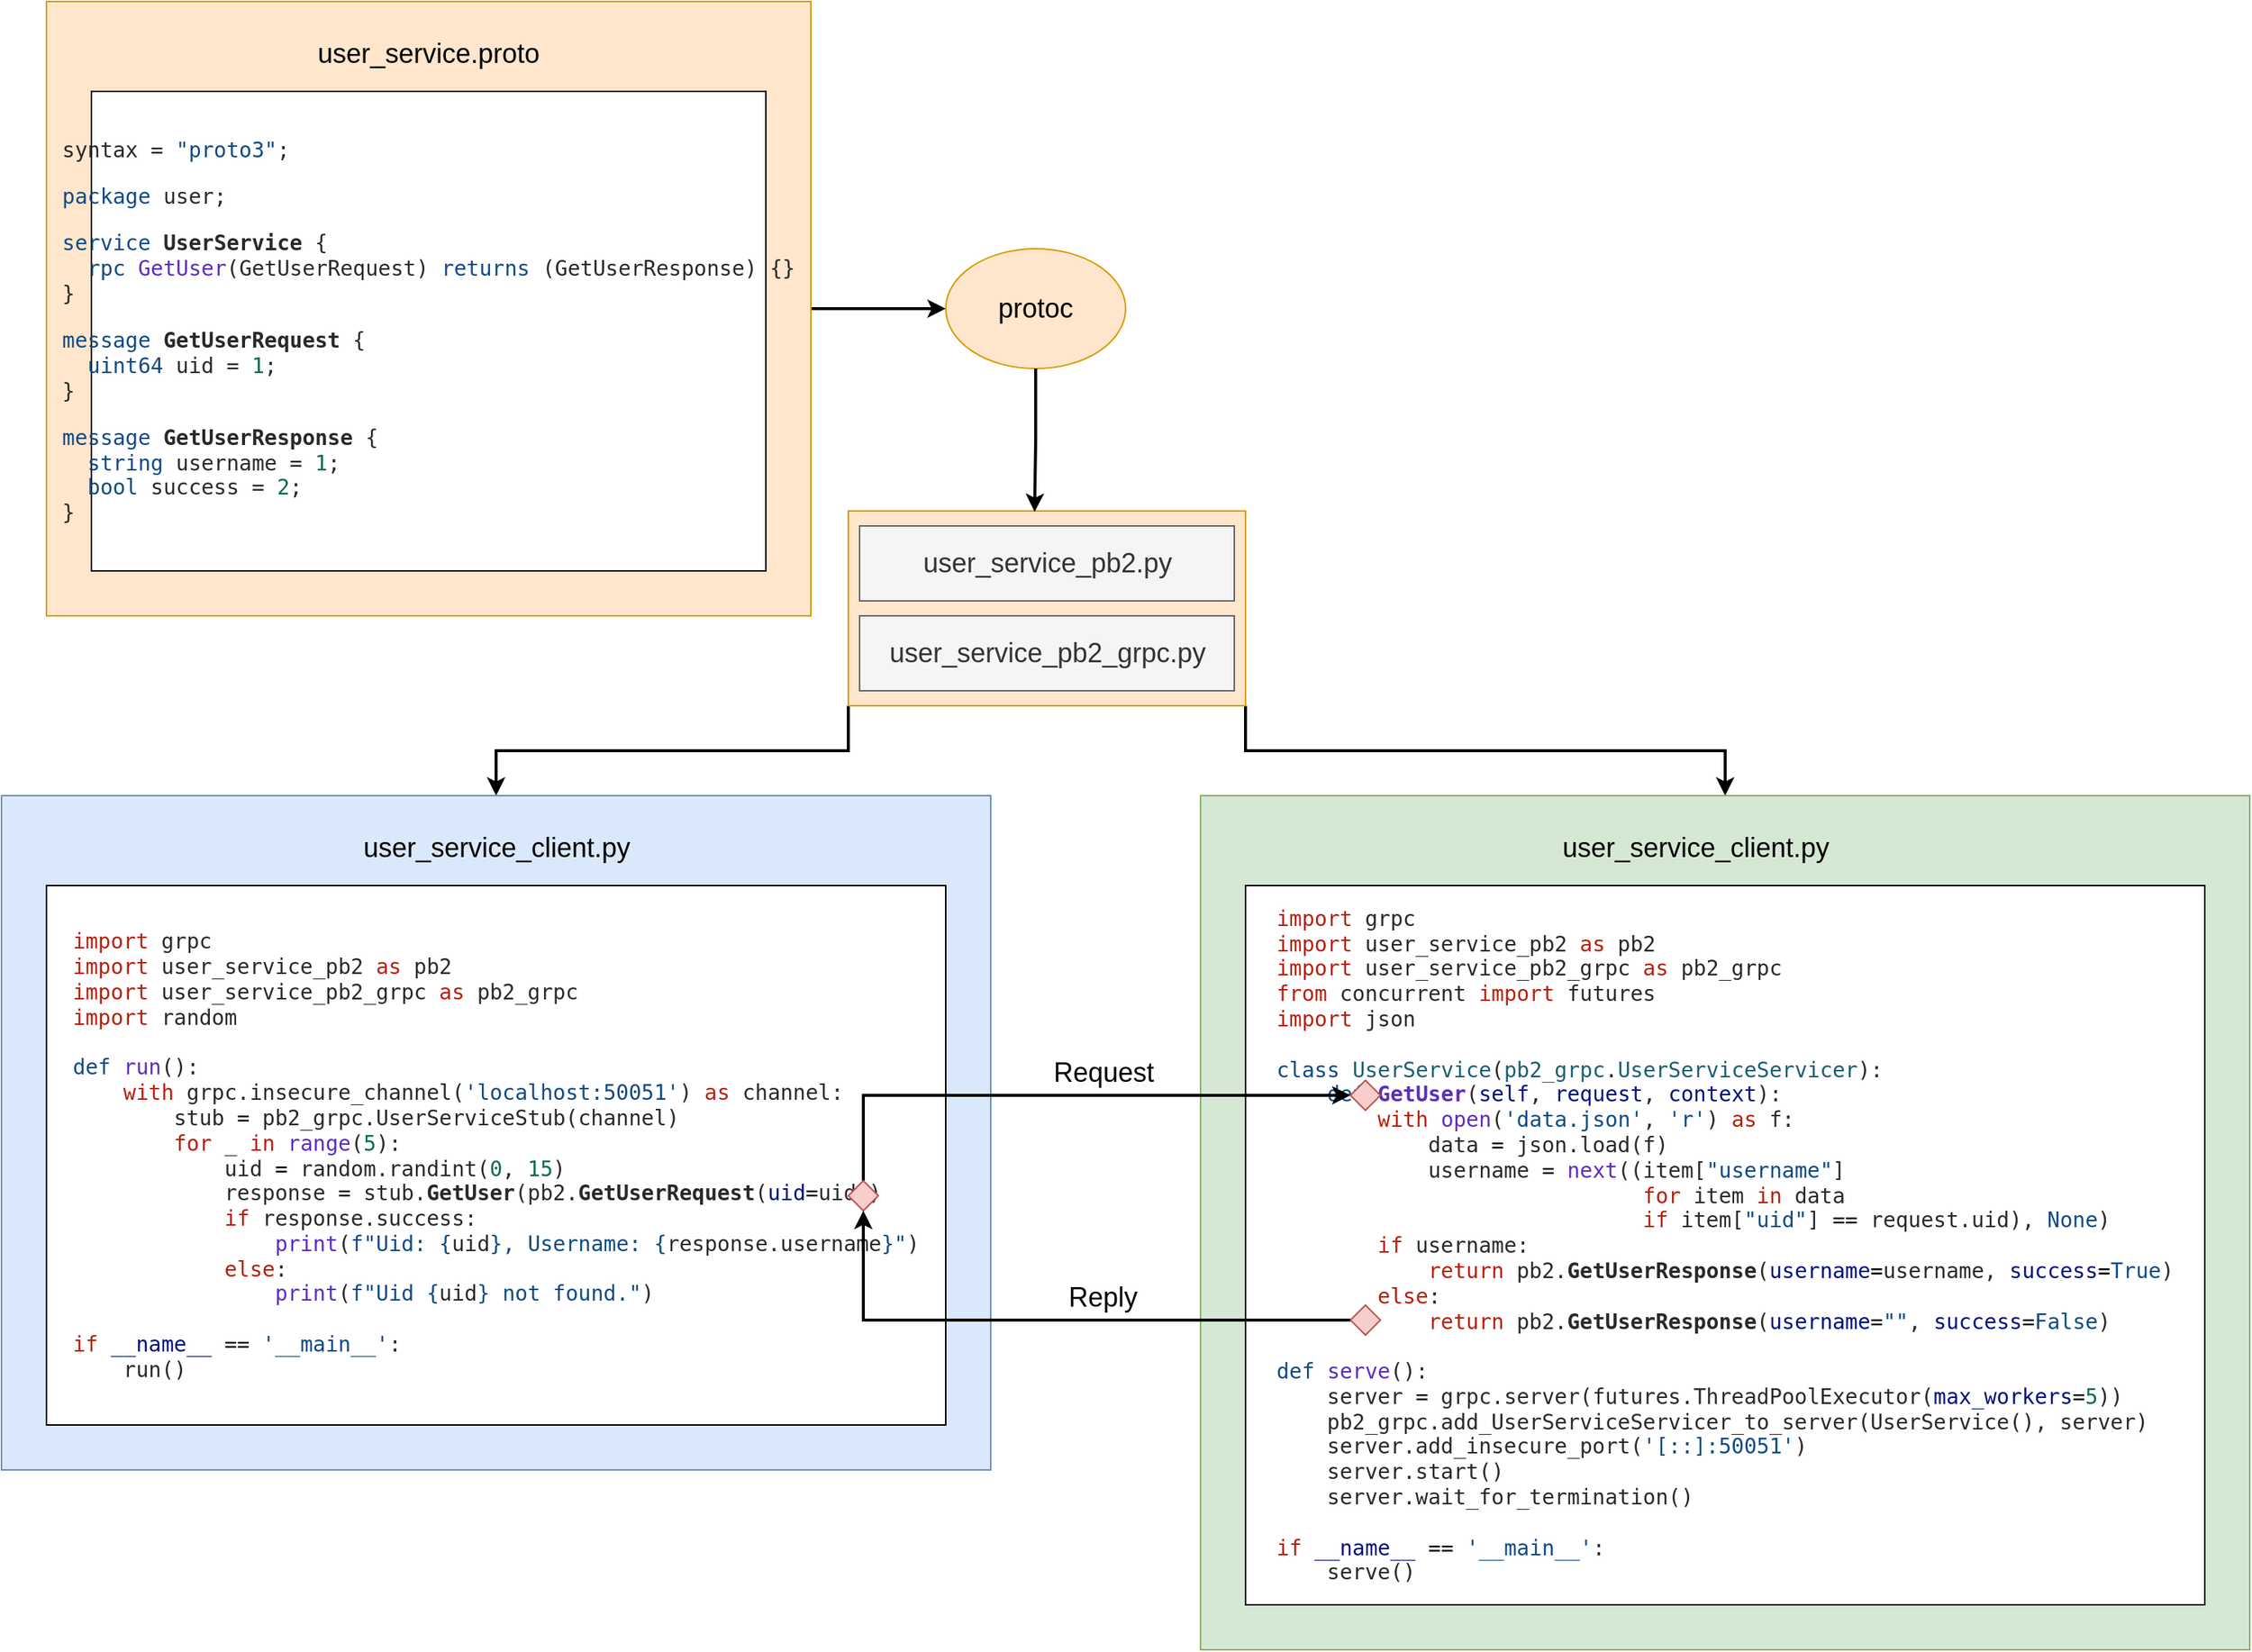 <mxfile version="24.3.1" type="github">
  <diagram name="第 1 页" id="ZEIDEolRL19Zt1gOB2dR">
    <mxGraphModel dx="1046" dy="1424" grid="1" gridSize="10" guides="1" tooltips="1" connect="1" arrows="1" fold="1" page="1" pageScale="1" pageWidth="1169" pageHeight="827" math="0" shadow="0">
      <root>
        <mxCell id="0" />
        <mxCell id="1" parent="0" />
        <mxCell id="BdUfi7eKG1MjY9KZa8o_-27" style="edgeStyle=orthogonalEdgeStyle;rounded=0;orthogonalLoop=1;jettySize=auto;html=1;exitX=0;exitY=1;exitDx=0;exitDy=0;entryX=0.5;entryY=0;entryDx=0;entryDy=0;strokeWidth=2;" edge="1" parent="1" source="BdUfi7eKG1MjY9KZa8o_-25" target="BdUfi7eKG1MjY9KZa8o_-9">
          <mxGeometry relative="1" as="geometry" />
        </mxCell>
        <mxCell id="BdUfi7eKG1MjY9KZa8o_-28" style="edgeStyle=orthogonalEdgeStyle;rounded=0;orthogonalLoop=1;jettySize=auto;html=1;exitX=1;exitY=1;exitDx=0;exitDy=0;entryX=0.5;entryY=0;entryDx=0;entryDy=0;strokeWidth=2;" edge="1" parent="1" source="BdUfi7eKG1MjY9KZa8o_-25" target="BdUfi7eKG1MjY9KZa8o_-12">
          <mxGeometry relative="1" as="geometry" />
        </mxCell>
        <mxCell id="BdUfi7eKG1MjY9KZa8o_-25" value="" style="rounded=0;whiteSpace=wrap;html=1;fillColor=#ffe6cc;strokeColor=#d79b00;" vertex="1" parent="1">
          <mxGeometry x="575" y="-460" width="265" height="130" as="geometry" />
        </mxCell>
        <mxCell id="BdUfi7eKG1MjY9KZa8o_-16" style="edgeStyle=orthogonalEdgeStyle;rounded=0;orthogonalLoop=1;jettySize=auto;html=1;exitX=1;exitY=0.5;exitDx=0;exitDy=0;entryX=0;entryY=0.5;entryDx=0;entryDy=0;strokeWidth=2;" edge="1" parent="1" source="BdUfi7eKG1MjY9KZa8o_-8" target="BdUfi7eKG1MjY9KZa8o_-15">
          <mxGeometry relative="1" as="geometry" />
        </mxCell>
        <mxCell id="BdUfi7eKG1MjY9KZa8o_-8" value="" style="rounded=0;whiteSpace=wrap;html=1;fillColor=#ffe6cc;strokeColor=#d79b00;" vertex="1" parent="1">
          <mxGeometry x="40" y="-800" width="510" height="410" as="geometry" />
        </mxCell>
        <mxCell id="BdUfi7eKG1MjY9KZa8o_-5" value="&lt;div style=&quot;color: rgb(41, 41, 41); font-family: &amp;quot;Droid Sans Mono&amp;quot;, &amp;quot;monospace&amp;quot;, monospace; font-size: 14px; text-align: left; white-space: pre;&quot;&gt;syntax = &lt;span style=&quot;color: rgb(15, 74, 133);&quot;&gt;&quot;proto3&quot;&lt;/span&gt;;&lt;/div&gt;&lt;br style=&quot;color: rgb(41, 41, 41); font-family: &amp;quot;Droid Sans Mono&amp;quot;, &amp;quot;monospace&amp;quot;, monospace; font-size: 14px; text-align: left; white-space: pre;&quot;&gt;&lt;div style=&quot;color: rgb(41, 41, 41); font-family: &amp;quot;Droid Sans Mono&amp;quot;, &amp;quot;monospace&amp;quot;, monospace; font-size: 14px; text-align: left; white-space: pre;&quot;&gt;&lt;span style=&quot;color: rgb(15, 74, 133);&quot;&gt;package&lt;/span&gt; user;&lt;/div&gt;&lt;br style=&quot;color: rgb(41, 41, 41); font-family: &amp;quot;Droid Sans Mono&amp;quot;, &amp;quot;monospace&amp;quot;, monospace; font-size: 14px; text-align: left; white-space: pre;&quot;&gt;&lt;div style=&quot;color: rgb(41, 41, 41); font-family: &amp;quot;Droid Sans Mono&amp;quot;, &amp;quot;monospace&amp;quot;, monospace; font-size: 14px; text-align: left; white-space: pre;&quot;&gt;&lt;span style=&quot;color: rgb(15, 74, 133);&quot;&gt;service&lt;/span&gt; &lt;b&gt;UserService&lt;/b&gt; {&lt;/div&gt;&lt;div style=&quot;color: rgb(41, 41, 41); font-family: &amp;quot;Droid Sans Mono&amp;quot;, &amp;quot;monospace&amp;quot;, monospace; font-size: 14px; text-align: left; white-space: pre;&quot;&gt;  &lt;span style=&quot;color: rgb(15, 74, 133);&quot;&gt;rpc&lt;/span&gt; &lt;span style=&quot;color: rgb(94, 44, 188);&quot;&gt;GetUser&lt;/span&gt;(GetUserRequest) &lt;span style=&quot;color: rgb(15, 74, 133);&quot;&gt;returns&lt;/span&gt; (GetUserResponse) {}&lt;/div&gt;&lt;div style=&quot;color: rgb(41, 41, 41); font-family: &amp;quot;Droid Sans Mono&amp;quot;, &amp;quot;monospace&amp;quot;, monospace; font-size: 14px; text-align: left; white-space: pre;&quot;&gt;}&lt;/div&gt;&lt;br style=&quot;color: rgb(41, 41, 41); font-family: &amp;quot;Droid Sans Mono&amp;quot;, &amp;quot;monospace&amp;quot;, monospace; font-size: 14px; text-align: left; white-space: pre;&quot;&gt;&lt;div style=&quot;color: rgb(41, 41, 41); font-family: &amp;quot;Droid Sans Mono&amp;quot;, &amp;quot;monospace&amp;quot;, monospace; font-size: 14px; text-align: left; white-space: pre;&quot;&gt;&lt;span style=&quot;color: rgb(15, 74, 133);&quot;&gt;message&lt;/span&gt; &lt;b&gt;GetUserRequest&lt;/b&gt; {&lt;/div&gt;&lt;div style=&quot;color: rgb(41, 41, 41); font-family: &amp;quot;Droid Sans Mono&amp;quot;, &amp;quot;monospace&amp;quot;, monospace; font-size: 14px; text-align: left; white-space: pre;&quot;&gt;  &lt;span style=&quot;color: rgb(15, 74, 133);&quot;&gt;uint64&lt;/span&gt; uid = &lt;span style=&quot;color: rgb(9, 109, 72);&quot;&gt;1&lt;/span&gt;;&lt;/div&gt;&lt;div style=&quot;color: rgb(41, 41, 41); font-family: &amp;quot;Droid Sans Mono&amp;quot;, &amp;quot;monospace&amp;quot;, monospace; font-size: 14px; text-align: left; white-space: pre;&quot;&gt;}&lt;/div&gt;&lt;br style=&quot;color: rgb(41, 41, 41); font-family: &amp;quot;Droid Sans Mono&amp;quot;, &amp;quot;monospace&amp;quot;, monospace; font-size: 14px; text-align: left; white-space: pre;&quot;&gt;&lt;div style=&quot;color: rgb(41, 41, 41); font-family: &amp;quot;Droid Sans Mono&amp;quot;, &amp;quot;monospace&amp;quot;, monospace; font-size: 14px; text-align: left; white-space: pre;&quot;&gt;&lt;span style=&quot;color: rgb(15, 74, 133);&quot;&gt;message&lt;/span&gt; &lt;b&gt;GetUserResponse&lt;/b&gt; {&lt;/div&gt;&lt;div style=&quot;color: rgb(41, 41, 41); font-family: &amp;quot;Droid Sans Mono&amp;quot;, &amp;quot;monospace&amp;quot;, monospace; font-size: 14px; text-align: left; white-space: pre;&quot;&gt;  &lt;span style=&quot;color: rgb(15, 74, 133);&quot;&gt;string&lt;/span&gt; username = &lt;span style=&quot;color: rgb(9, 109, 72);&quot;&gt;1&lt;/span&gt;;&lt;/div&gt;&lt;div style=&quot;color: rgb(41, 41, 41); font-family: &amp;quot;Droid Sans Mono&amp;quot;, &amp;quot;monospace&amp;quot;, monospace; font-size: 14px; text-align: left; white-space: pre;&quot;&gt;  &lt;span style=&quot;color: rgb(15, 74, 133);&quot;&gt;bool&lt;/span&gt; success = &lt;span style=&quot;color: rgb(9, 109, 72);&quot;&gt;2&lt;/span&gt;;&lt;/div&gt;&lt;div style=&quot;color: rgb(41, 41, 41); font-family: &amp;quot;Droid Sans Mono&amp;quot;, &amp;quot;monospace&amp;quot;, monospace; font-size: 14px; text-align: left; white-space: pre;&quot;&gt;}&lt;/div&gt;" style="rounded=0;whiteSpace=wrap;html=1;" vertex="1" parent="1">
          <mxGeometry x="70" y="-740" width="450" height="320" as="geometry" />
        </mxCell>
        <mxCell id="BdUfi7eKG1MjY9KZa8o_-7" value="user_service.proto" style="text;html=1;align=center;verticalAlign=middle;whiteSpace=wrap;rounded=0;fontSize=18;" vertex="1" parent="1">
          <mxGeometry x="220" y="-780" width="150" height="30" as="geometry" />
        </mxCell>
        <mxCell id="BdUfi7eKG1MjY9KZa8o_-9" value="" style="rounded=0;whiteSpace=wrap;html=1;fillColor=#dae8fc;strokeColor=#6c8ebf;" vertex="1" parent="1">
          <mxGeometry x="10" y="-270" width="660" height="450" as="geometry" />
        </mxCell>
        <mxCell id="BdUfi7eKG1MjY9KZa8o_-10" value="&lt;div style=&quot;color: rgb(41, 41, 41); font-family: &amp;quot;Droid Sans Mono&amp;quot;, &amp;quot;monospace&amp;quot;, monospace; font-size: 14px; text-align: left; white-space: pre;&quot;&gt;&lt;div style=&quot;background-color: rgb(255, 255, 255);&quot;&gt;&lt;span style=&quot;color: rgb(181, 32, 13);&quot;&gt;import&lt;/span&gt; grpc&lt;/div&gt;&lt;div style=&quot;background-color: rgb(255, 255, 255);&quot;&gt;&lt;span style=&quot;color: rgb(181, 32, 13);&quot;&gt;import&lt;/span&gt; user_service_pb2 &lt;span style=&quot;color: rgb(181, 32, 13);&quot;&gt;as&lt;/span&gt; pb2&lt;/div&gt;&lt;div style=&quot;background-color: rgb(255, 255, 255);&quot;&gt;&lt;span style=&quot;color: rgb(181, 32, 13);&quot;&gt;import&lt;/span&gt; user_service_pb2_grpc &lt;span style=&quot;color: rgb(181, 32, 13);&quot;&gt;as&lt;/span&gt; pb2_grpc&lt;/div&gt;&lt;div style=&quot;background-color: rgb(255, 255, 255);&quot;&gt;&lt;span style=&quot;color: rgb(181, 32, 13);&quot;&gt;import&lt;/span&gt; random&lt;/div&gt;&lt;br style=&quot;background-color: rgb(255, 255, 255);&quot;&gt;&lt;div style=&quot;background-color: rgb(255, 255, 255);&quot;&gt;&lt;span style=&quot;color: rgb(15, 74, 133);&quot;&gt;def&lt;/span&gt; &lt;span style=&quot;color: rgb(94, 44, 188);&quot;&gt;run&lt;/span&gt;():&lt;/div&gt;&lt;div style=&quot;background-color: rgb(255, 255, 255);&quot;&gt;    &lt;span style=&quot;color: rgb(181, 32, 13);&quot;&gt;with&lt;/span&gt; grpc.insecure_channel(&lt;span style=&quot;color: rgb(15, 74, 133);&quot;&gt;&#39;localhost:50051&#39;&lt;/span&gt;) &lt;span style=&quot;color: rgb(181, 32, 13);&quot;&gt;as&lt;/span&gt; channel:&lt;/div&gt;&lt;div style=&quot;background-color: rgb(255, 255, 255);&quot;&gt;        stub &lt;span style=&quot;color: rgb(0, 0, 0);&quot;&gt;=&lt;/span&gt; pb2_grpc.UserServiceStub(channel)&lt;/div&gt;&lt;div style=&quot;background-color: rgb(255, 255, 255);&quot;&gt;        &lt;span style=&quot;color: rgb(181, 32, 13);&quot;&gt;for&lt;/span&gt; _ &lt;span style=&quot;color: rgb(181, 32, 13);&quot;&gt;in&lt;/span&gt; &lt;span style=&quot;color: rgb(94, 44, 188);&quot;&gt;range&lt;/span&gt;(&lt;span style=&quot;color: rgb(9, 109, 72);&quot;&gt;5&lt;/span&gt;):&lt;/div&gt;&lt;div style=&quot;background-color: rgb(255, 255, 255);&quot;&gt;            uid &lt;span style=&quot;color: rgb(0, 0, 0);&quot;&gt;=&lt;/span&gt; random.randint(&lt;span style=&quot;color: rgb(9, 109, 72);&quot;&gt;0&lt;/span&gt;, &lt;span style=&quot;color: rgb(9, 109, 72);&quot;&gt;15&lt;/span&gt;)&lt;/div&gt;&lt;div style=&quot;background-color: rgb(255, 255, 255);&quot;&gt;            response &lt;span style=&quot;color: rgb(0, 0, 0);&quot;&gt;=&lt;/span&gt; stub.&lt;b&gt;GetUser&lt;/b&gt;(pb2.&lt;b&gt;GetUserRequest&lt;/b&gt;(&lt;span style=&quot;color: rgb(0, 16, 128);&quot;&gt;uid&lt;/span&gt;&lt;span style=&quot;color: rgb(0, 0, 0);&quot;&gt;=&lt;/span&gt;uid))&lt;/div&gt;&lt;div style=&quot;background-color: rgb(255, 255, 255);&quot;&gt;            &lt;span style=&quot;color: rgb(181, 32, 13);&quot;&gt;if&lt;/span&gt; response.success:&lt;/div&gt;&lt;div style=&quot;background-color: rgb(255, 255, 255);&quot;&gt;                &lt;span style=&quot;color: rgb(94, 44, 188);&quot;&gt;print&lt;/span&gt;(&lt;span style=&quot;color: rgb(15, 74, 133);&quot;&gt;f&quot;Uid: &lt;/span&gt;&lt;span style=&quot;color: rgb(15, 74, 133);&quot;&gt;{&lt;/span&gt;uid&lt;span style=&quot;color: rgb(15, 74, 133);&quot;&gt;}&lt;/span&gt;&lt;span style=&quot;color: rgb(15, 74, 133);&quot;&gt;, Username: &lt;/span&gt;&lt;span style=&quot;color: rgb(15, 74, 133);&quot;&gt;{&lt;/span&gt;response.username&lt;span style=&quot;color: rgb(15, 74, 133);&quot;&gt;}&lt;/span&gt;&lt;span style=&quot;color: rgb(15, 74, 133);&quot;&gt;&quot;&lt;/span&gt;)&lt;/div&gt;&lt;div style=&quot;background-color: rgb(255, 255, 255);&quot;&gt;            &lt;span style=&quot;color: rgb(181, 32, 13);&quot;&gt;else&lt;/span&gt;:&lt;/div&gt;&lt;div style=&quot;background-color: rgb(255, 255, 255);&quot;&gt;                &lt;span style=&quot;color: rgb(94, 44, 188);&quot;&gt;print&lt;/span&gt;(&lt;span style=&quot;color: rgb(15, 74, 133);&quot;&gt;f&quot;Uid &lt;/span&gt;&lt;span style=&quot;color: rgb(15, 74, 133);&quot;&gt;{&lt;/span&gt;uid&lt;span style=&quot;color: rgb(15, 74, 133);&quot;&gt;}&lt;/span&gt;&lt;span style=&quot;color: rgb(15, 74, 133);&quot;&gt; not found.&quot;&lt;/span&gt;)&lt;/div&gt;&lt;br style=&quot;background-color: rgb(255, 255, 255);&quot;&gt;&lt;div style=&quot;background-color: rgb(255, 255, 255);&quot;&gt;&lt;span style=&quot;color: rgb(181, 32, 13);&quot;&gt;if&lt;/span&gt; &lt;span style=&quot;color: rgb(0, 16, 128);&quot;&gt;__name__&lt;/span&gt; &lt;span style=&quot;color: rgb(0, 0, 0);&quot;&gt;==&lt;/span&gt; &lt;span style=&quot;color: rgb(15, 74, 133);&quot;&gt;&#39;__main__&#39;&lt;/span&gt;:&lt;/div&gt;&lt;div style=&quot;background-color: rgb(255, 255, 255);&quot;&gt;    run()&lt;/div&gt;&lt;/div&gt;" style="rounded=0;whiteSpace=wrap;html=1;" vertex="1" parent="1">
          <mxGeometry x="40" y="-210" width="600" height="360" as="geometry" />
        </mxCell>
        <mxCell id="BdUfi7eKG1MjY9KZa8o_-11" value="user_service_client.py" style="text;html=1;align=center;verticalAlign=middle;whiteSpace=wrap;rounded=0;fontSize=18;" vertex="1" parent="1">
          <mxGeometry x="227.5" y="-250" width="225" height="30" as="geometry" />
        </mxCell>
        <mxCell id="BdUfi7eKG1MjY9KZa8o_-12" value="" style="rounded=0;whiteSpace=wrap;html=1;fillColor=#d5e8d4;strokeColor=#82b366;" vertex="1" parent="1">
          <mxGeometry x="810" y="-270" width="700" height="570" as="geometry" />
        </mxCell>
        <mxCell id="BdUfi7eKG1MjY9KZa8o_-13" value="&lt;div style=&quot;color: rgb(41, 41, 41); font-family: &amp;quot;Droid Sans Mono&amp;quot;, &amp;quot;monospace&amp;quot;, monospace; font-size: 14px; text-align: left; white-space: pre;&quot;&gt;&lt;div style=&quot;background-color: rgb(255, 255, 255);&quot;&gt;&lt;div&gt;&lt;span style=&quot;color: rgb(181, 32, 13);&quot;&gt;import&lt;/span&gt; grpc&lt;/div&gt;&lt;div&gt;&lt;span style=&quot;color: rgb(181, 32, 13);&quot;&gt;import&lt;/span&gt; user_service_pb2 &lt;span style=&quot;color: rgb(181, 32, 13);&quot;&gt;as&lt;/span&gt; pb2&lt;/div&gt;&lt;div&gt;&lt;span style=&quot;color: rgb(181, 32, 13);&quot;&gt;import&lt;/span&gt; user_service_pb2_grpc &lt;span style=&quot;color: rgb(181, 32, 13);&quot;&gt;as&lt;/span&gt; pb2_grpc&lt;/div&gt;&lt;div&gt;&lt;span style=&quot;color: rgb(181, 32, 13);&quot;&gt;from&lt;/span&gt; concurrent &lt;span style=&quot;color: rgb(181, 32, 13);&quot;&gt;import&lt;/span&gt; futures&lt;/div&gt;&lt;div&gt;&lt;span style=&quot;color: rgb(181, 32, 13);&quot;&gt;import&lt;/span&gt; json&lt;/div&gt;&lt;br&gt;&lt;div&gt;&lt;span style=&quot;color: rgb(15, 74, 133);&quot;&gt;class&lt;/span&gt; &lt;span style=&quot;color: rgb(24, 94, 115);&quot;&gt;UserService&lt;/span&gt;(&lt;span style=&quot;color: rgb(24, 94, 115);&quot;&gt;pb2_grpc&lt;/span&gt;.&lt;span style=&quot;color: rgb(24, 94, 115);&quot;&gt;UserServiceServicer&lt;/span&gt;):&lt;/div&gt;&lt;div&gt;    &lt;span style=&quot;color: rgb(15, 74, 133);&quot;&gt;def&lt;/span&gt; &lt;span style=&quot;color: rgb(94, 44, 188);&quot;&gt;&lt;b&gt;GetUser&lt;/b&gt;&lt;/span&gt;(&lt;span style=&quot;color: rgb(0, 16, 128);&quot;&gt;self&lt;/span&gt;, &lt;span style=&quot;color: rgb(0, 16, 128);&quot;&gt;request&lt;/span&gt;, &lt;span style=&quot;color: rgb(0, 16, 128);&quot;&gt;context&lt;/span&gt;):&lt;/div&gt;&lt;div&gt;        &lt;span style=&quot;color: rgb(181, 32, 13);&quot;&gt;with&lt;/span&gt; &lt;span style=&quot;color: rgb(94, 44, 188);&quot;&gt;open&lt;/span&gt;(&lt;span style=&quot;color: rgb(15, 74, 133);&quot;&gt;&#39;data.json&#39;&lt;/span&gt;, &lt;span style=&quot;color: rgb(15, 74, 133);&quot;&gt;&#39;r&#39;&lt;/span&gt;) &lt;span style=&quot;color: rgb(181, 32, 13);&quot;&gt;as&lt;/span&gt; f:&lt;/div&gt;&lt;div&gt;            data &lt;span style=&quot;color: rgb(0, 0, 0);&quot;&gt;=&lt;/span&gt; json.load(f)&lt;/div&gt;&lt;div&gt;            username &lt;span style=&quot;color: rgb(0, 0, 0);&quot;&gt;=&lt;/span&gt; &lt;span style=&quot;color: rgb(94, 44, 188);&quot;&gt;next&lt;/span&gt;((item[&lt;span style=&quot;color: rgb(15, 74, 133);&quot;&gt;&quot;username&quot;&lt;/span&gt;] &lt;/div&gt;&lt;div&gt;                             &lt;span style=&quot;color: rgb(181, 32, 13);&quot;&gt;for&lt;/span&gt; item &lt;span style=&quot;color: rgb(181, 32, 13);&quot;&gt;in&lt;/span&gt; data &lt;/div&gt;&lt;div&gt;                             &lt;span style=&quot;color: rgb(181, 32, 13);&quot;&gt;if&lt;/span&gt; item[&lt;span style=&quot;color: rgb(15, 74, 133);&quot;&gt;&quot;uid&quot;&lt;/span&gt;] &lt;span style=&quot;color: rgb(0, 0, 0);&quot;&gt;==&lt;/span&gt; request.uid), &lt;span style=&quot;color: rgb(15, 74, 133);&quot;&gt;None&lt;/span&gt;)&lt;/div&gt;&lt;div&gt;        &lt;span style=&quot;color: rgb(181, 32, 13);&quot;&gt;if&lt;/span&gt; username:&lt;/div&gt;&lt;div&gt;            &lt;span style=&quot;color: rgb(181, 32, 13);&quot;&gt;return&lt;/span&gt; pb2.&lt;b&gt;GetUserResponse&lt;/b&gt;(&lt;span style=&quot;color: rgb(0, 16, 128);&quot;&gt;username&lt;/span&gt;&lt;span style=&quot;color: rgb(0, 0, 0);&quot;&gt;=&lt;/span&gt;username, &lt;span style=&quot;color: rgb(0, 16, 128);&quot;&gt;success&lt;/span&gt;&lt;span style=&quot;color: rgb(0, 0, 0);&quot;&gt;=&lt;/span&gt;&lt;span style=&quot;color: rgb(15, 74, 133);&quot;&gt;True&lt;/span&gt;)&lt;/div&gt;&lt;div&gt;        &lt;span style=&quot;color: rgb(181, 32, 13);&quot;&gt;else&lt;/span&gt;:&lt;/div&gt;&lt;div&gt;            &lt;span style=&quot;color: rgb(181, 32, 13);&quot;&gt;return&lt;/span&gt; pb2.&lt;b&gt;GetUserResponse&lt;/b&gt;(&lt;span style=&quot;color: rgb(0, 16, 128);&quot;&gt;username&lt;/span&gt;&lt;span style=&quot;color: rgb(0, 0, 0);&quot;&gt;=&lt;/span&gt;&lt;span style=&quot;color: rgb(15, 74, 133);&quot;&gt;&quot;&quot;&lt;/span&gt;, &lt;span style=&quot;color: rgb(0, 16, 128);&quot;&gt;success&lt;/span&gt;&lt;span style=&quot;color: rgb(0, 0, 0);&quot;&gt;=&lt;/span&gt;&lt;span style=&quot;color: rgb(15, 74, 133);&quot;&gt;False&lt;/span&gt;)&lt;/div&gt;&lt;br&gt;&lt;div&gt;&lt;span style=&quot;color: rgb(15, 74, 133);&quot;&gt;def&lt;/span&gt; &lt;span style=&quot;color: rgb(94, 44, 188);&quot;&gt;serve&lt;/span&gt;():&lt;/div&gt;&lt;div&gt;    server &lt;span style=&quot;color: rgb(0, 0, 0);&quot;&gt;=&lt;/span&gt; grpc.server(futures.ThreadPoolExecutor(&lt;span style=&quot;color: rgb(0, 16, 128);&quot;&gt;max_workers&lt;/span&gt;&lt;span style=&quot;color: rgb(0, 0, 0);&quot;&gt;=&lt;/span&gt;&lt;span style=&quot;color: rgb(9, 109, 72);&quot;&gt;5&lt;/span&gt;))&lt;/div&gt;&lt;div&gt;    pb2_grpc.add_UserServiceServicer_to_server(UserService(), server)&lt;/div&gt;&lt;div&gt;    server.add_insecure_port(&lt;span style=&quot;color: rgb(15, 74, 133);&quot;&gt;&#39;[::]:50051&#39;&lt;/span&gt;)&lt;/div&gt;&lt;div&gt;    server.start()&lt;/div&gt;&lt;div&gt;    server.wait_for_termination()&lt;/div&gt;&lt;br&gt;&lt;div&gt;&lt;span style=&quot;color: rgb(181, 32, 13);&quot;&gt;if&lt;/span&gt; &lt;span style=&quot;color: rgb(0, 16, 128);&quot;&gt;__name__&lt;/span&gt; &lt;span style=&quot;color: rgb(0, 0, 0);&quot;&gt;==&lt;/span&gt; &lt;span style=&quot;color: rgb(15, 74, 133);&quot;&gt;&#39;__main__&#39;&lt;/span&gt;:&lt;/div&gt;&lt;div&gt;    serve()&lt;/div&gt;&lt;/div&gt;&lt;/div&gt;" style="rounded=0;whiteSpace=wrap;html=1;" vertex="1" parent="1">
          <mxGeometry x="840" y="-210" width="640" height="480" as="geometry" />
        </mxCell>
        <mxCell id="BdUfi7eKG1MjY9KZa8o_-14" value="user_service_client.py" style="text;html=1;align=center;verticalAlign=middle;whiteSpace=wrap;rounded=0;fontSize=18;" vertex="1" parent="1">
          <mxGeometry x="1027.5" y="-250" width="225" height="30" as="geometry" />
        </mxCell>
        <mxCell id="BdUfi7eKG1MjY9KZa8o_-15" value="&lt;font style=&quot;font-size: 18px;&quot;&gt;protoc&lt;/font&gt;" style="ellipse;whiteSpace=wrap;html=1;fillColor=#ffe6cc;strokeColor=#d79b00;" vertex="1" parent="1">
          <mxGeometry x="640" y="-635" width="120" height="80" as="geometry" />
        </mxCell>
        <mxCell id="BdUfi7eKG1MjY9KZa8o_-17" value="&lt;font style=&quot;font-size: 18px;&quot;&gt;user_service_pb2.py&lt;/font&gt;" style="rounded=0;whiteSpace=wrap;html=1;fillColor=#f5f5f5;strokeColor=#666666;fontColor=#333333;" vertex="1" parent="1">
          <mxGeometry x="582.5" y="-450" width="250" height="50" as="geometry" />
        </mxCell>
        <mxCell id="BdUfi7eKG1MjY9KZa8o_-18" value="&lt;font style=&quot;font-size: 18px;&quot;&gt;user_service_pb2_grpc.py&lt;/font&gt;" style="rounded=0;whiteSpace=wrap;html=1;fillColor=#f5f5f5;strokeColor=#666666;fontColor=#333333;" vertex="1" parent="1">
          <mxGeometry x="582.5" y="-390" width="250" height="50" as="geometry" />
        </mxCell>
        <mxCell id="BdUfi7eKG1MjY9KZa8o_-26" style="edgeStyle=orthogonalEdgeStyle;rounded=0;orthogonalLoop=1;jettySize=auto;html=1;exitX=0.5;exitY=1;exitDx=0;exitDy=0;entryX=0.469;entryY=0.005;entryDx=0;entryDy=0;entryPerimeter=0;strokeWidth=2;" edge="1" parent="1" source="BdUfi7eKG1MjY9KZa8o_-15" target="BdUfi7eKG1MjY9KZa8o_-25">
          <mxGeometry relative="1" as="geometry" />
        </mxCell>
        <mxCell id="BdUfi7eKG1MjY9KZa8o_-32" style="edgeStyle=orthogonalEdgeStyle;rounded=0;orthogonalLoop=1;jettySize=auto;html=1;exitX=0.5;exitY=0;exitDx=0;exitDy=0;entryX=0;entryY=0.5;entryDx=0;entryDy=0;strokeWidth=2;" edge="1" parent="1" source="BdUfi7eKG1MjY9KZa8o_-29" target="BdUfi7eKG1MjY9KZa8o_-30">
          <mxGeometry relative="1" as="geometry" />
        </mxCell>
        <mxCell id="BdUfi7eKG1MjY9KZa8o_-29" value="" style="rhombus;whiteSpace=wrap;html=1;fillColor=#f8cecc;strokeColor=#b85450;" vertex="1" parent="1">
          <mxGeometry x="575" y="-13" width="20" height="20" as="geometry" />
        </mxCell>
        <mxCell id="BdUfi7eKG1MjY9KZa8o_-30" value="" style="rhombus;whiteSpace=wrap;html=1;fillColor=#f8cecc;strokeColor=#b85450;" vertex="1" parent="1">
          <mxGeometry x="910" y="-80" width="20" height="20" as="geometry" />
        </mxCell>
        <mxCell id="BdUfi7eKG1MjY9KZa8o_-33" style="edgeStyle=orthogonalEdgeStyle;rounded=0;orthogonalLoop=1;jettySize=auto;html=1;exitX=0;exitY=0.5;exitDx=0;exitDy=0;entryX=0.5;entryY=1;entryDx=0;entryDy=0;strokeWidth=2;" edge="1" parent="1" source="BdUfi7eKG1MjY9KZa8o_-31" target="BdUfi7eKG1MjY9KZa8o_-29">
          <mxGeometry relative="1" as="geometry" />
        </mxCell>
        <mxCell id="BdUfi7eKG1MjY9KZa8o_-31" value="" style="rhombus;whiteSpace=wrap;html=1;fillColor=#f8cecc;strokeColor=#b85450;" vertex="1" parent="1">
          <mxGeometry x="910" y="70" width="20" height="20" as="geometry" />
        </mxCell>
        <mxCell id="BdUfi7eKG1MjY9KZa8o_-40" value="&lt;span style=&quot;font-size: 18px;&quot;&gt;Request&lt;/span&gt;" style="text;html=1;align=center;verticalAlign=middle;whiteSpace=wrap;rounded=0;" vertex="1" parent="1">
          <mxGeometry x="707.5" y="-100" width="75" height="30" as="geometry" />
        </mxCell>
        <mxCell id="BdUfi7eKG1MjY9KZa8o_-41" value="&lt;span style=&quot;font-size: 18px;&quot;&gt;Reply&lt;/span&gt;" style="text;html=1;align=center;verticalAlign=middle;whiteSpace=wrap;rounded=0;" vertex="1" parent="1">
          <mxGeometry x="715" y="50" width="60" height="30" as="geometry" />
        </mxCell>
      </root>
    </mxGraphModel>
  </diagram>
</mxfile>

